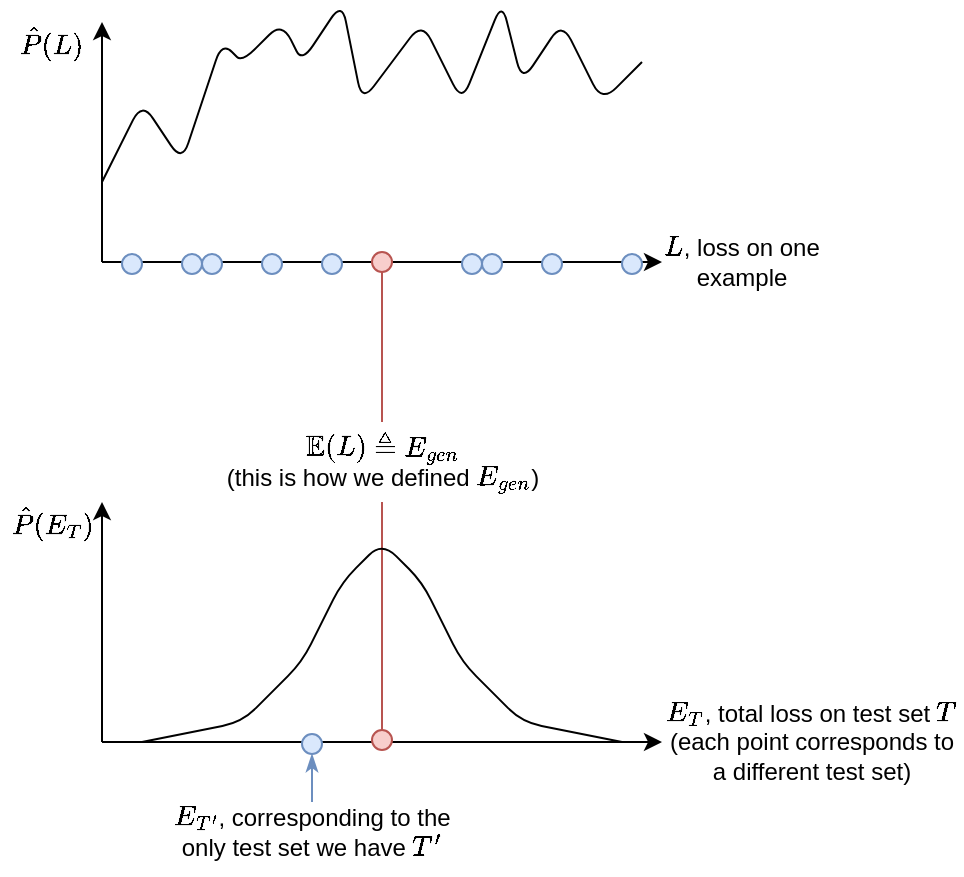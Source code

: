 <mxfile version="13.8.8" type="device"><diagram id="BoHHPV3nWvY_pOCbRz5m" name="Page-1"><mxGraphModel dx="761" dy="498" grid="1" gridSize="10" guides="1" tooltips="1" connect="1" arrows="1" fold="1" page="1" pageScale="1" pageWidth="827" pageHeight="1169" math="1" shadow="0"><root><mxCell id="0"/><mxCell id="1" parent="0"/><mxCell id="EJdMYENEqlZtZIaDguaO-1" value="" style="endArrow=classic;html=1;" edge="1" parent="1"><mxGeometry width="50" height="50" relative="1" as="geometry"><mxPoint x="80" y="240" as="sourcePoint"/><mxPoint x="360" y="240" as="targetPoint"/></mxGeometry></mxCell><mxCell id="EJdMYENEqlZtZIaDguaO-3" value="" style="endArrow=classic;html=1;" edge="1" parent="1"><mxGeometry width="50" height="50" relative="1" as="geometry"><mxPoint x="80" y="240" as="sourcePoint"/><mxPoint x="80" y="120" as="targetPoint"/></mxGeometry></mxCell><mxCell id="EJdMYENEqlZtZIaDguaO-4" value="" style="endArrow=classic;html=1;" edge="1" parent="1"><mxGeometry width="50" height="50" relative="1" as="geometry"><mxPoint x="80.0" y="480" as="sourcePoint"/><mxPoint x="360" y="480" as="targetPoint"/></mxGeometry></mxCell><mxCell id="EJdMYENEqlZtZIaDguaO-5" value="" style="endArrow=classic;html=1;" edge="1" parent="1"><mxGeometry width="50" height="50" relative="1" as="geometry"><mxPoint x="80.0" y="480" as="sourcePoint"/><mxPoint x="80.0" y="360" as="targetPoint"/></mxGeometry></mxCell><mxCell id="EJdMYENEqlZtZIaDguaO-6" value="`L`, loss on one example" style="text;html=1;strokeColor=none;fillColor=none;align=center;verticalAlign=middle;whiteSpace=wrap;rounded=0;" vertex="1" parent="1"><mxGeometry x="360" y="230" width="80" height="20" as="geometry"/></mxCell><mxCell id="EJdMYENEqlZtZIaDguaO-9" value="$$\hat P(L)$$" style="text;html=1;strokeColor=none;fillColor=none;align=center;verticalAlign=middle;whiteSpace=wrap;rounded=0;" vertex="1" parent="1"><mxGeometry x="40" y="120" width="30" height="20" as="geometry"/></mxCell><mxCell id="EJdMYENEqlZtZIaDguaO-10" value="$$\hat P(E_T)$$" style="text;html=1;strokeColor=none;fillColor=none;align=center;verticalAlign=middle;whiteSpace=wrap;rounded=0;" vertex="1" parent="1"><mxGeometry x="40" y="360" width="30" height="20" as="geometry"/></mxCell><mxCell id="EJdMYENEqlZtZIaDguaO-11" value="\(E_T\), total loss on test set \(T\)&lt;br&gt;(each point corresponds to a different test set)" style="text;html=1;strokeColor=none;fillColor=none;align=center;verticalAlign=middle;whiteSpace=wrap;rounded=0;" vertex="1" parent="1"><mxGeometry x="360" y="470" width="150" height="20" as="geometry"/></mxCell><mxCell id="EJdMYENEqlZtZIaDguaO-12" value="" style="ellipse;whiteSpace=wrap;html=1;aspect=fixed;fillColor=#f8cecc;strokeColor=#b85450;" vertex="1" parent="1"><mxGeometry x="215" y="235" width="10" height="10" as="geometry"/></mxCell><mxCell id="EJdMYENEqlZtZIaDguaO-23" value="" style="ellipse;whiteSpace=wrap;html=1;aspect=fixed;fillColor=#f8cecc;strokeColor=#b85450;" vertex="1" parent="1"><mxGeometry x="215" y="474" width="10" height="10" as="geometry"/></mxCell><mxCell id="EJdMYENEqlZtZIaDguaO-24" value="" style="endArrow=none;html=1;entryX=0.5;entryY=1;entryDx=0;entryDy=0;exitX=0.5;exitY=0;exitDx=0;exitDy=0;fillColor=#f8cecc;strokeColor=#b85450;" edge="1" parent="1" source="EJdMYENEqlZtZIaDguaO-25" target="EJdMYENEqlZtZIaDguaO-12"><mxGeometry width="50" height="50" relative="1" as="geometry"><mxPoint x="190" y="380" as="sourcePoint"/><mxPoint x="240" y="330" as="targetPoint"/></mxGeometry></mxCell><mxCell id="EJdMYENEqlZtZIaDguaO-25" value="\(\mathbb{E}(L)\) \(\triangleq E_{gen}\)&lt;br&gt;(this is how we defined \(E_{gen}\))" style="text;html=1;strokeColor=none;fillColor=none;align=center;verticalAlign=middle;whiteSpace=wrap;rounded=0;" vertex="1" parent="1"><mxGeometry x="77.5" y="320" width="285" height="40" as="geometry"/></mxCell><mxCell id="EJdMYENEqlZtZIaDguaO-26" value="" style="endArrow=none;html=1;entryX=0.5;entryY=1;entryDx=0;entryDy=0;exitX=0.5;exitY=0;exitDx=0;exitDy=0;fillColor=#f8cecc;strokeColor=#b85450;" edge="1" parent="1" source="EJdMYENEqlZtZIaDguaO-23" target="EJdMYENEqlZtZIaDguaO-25"><mxGeometry width="50" height="50" relative="1" as="geometry"><mxPoint x="220.0" y="474.0" as="sourcePoint"/><mxPoint x="220.0" y="245" as="targetPoint"/></mxGeometry></mxCell><mxCell id="EJdMYENEqlZtZIaDguaO-28" value="" style="ellipse;whiteSpace=wrap;html=1;aspect=fixed;fillColor=#dae8fc;strokeColor=#6c8ebf;" vertex="1" parent="1"><mxGeometry x="90" y="236" width="10" height="10" as="geometry"/></mxCell><mxCell id="EJdMYENEqlZtZIaDguaO-31" value="" style="ellipse;whiteSpace=wrap;html=1;aspect=fixed;fillColor=#dae8fc;strokeColor=#6c8ebf;" vertex="1" parent="1"><mxGeometry x="120" y="236" width="10" height="10" as="geometry"/></mxCell><mxCell id="EJdMYENEqlZtZIaDguaO-33" value="" style="ellipse;whiteSpace=wrap;html=1;aspect=fixed;fillColor=#dae8fc;strokeColor=#6c8ebf;" vertex="1" parent="1"><mxGeometry x="130" y="236" width="10" height="10" as="geometry"/></mxCell><mxCell id="EJdMYENEqlZtZIaDguaO-34" value="" style="ellipse;whiteSpace=wrap;html=1;aspect=fixed;fillColor=#dae8fc;strokeColor=#6c8ebf;" vertex="1" parent="1"><mxGeometry x="160" y="236" width="10" height="10" as="geometry"/></mxCell><mxCell id="EJdMYENEqlZtZIaDguaO-35" value="" style="ellipse;whiteSpace=wrap;html=1;aspect=fixed;fillColor=#dae8fc;strokeColor=#6c8ebf;" vertex="1" parent="1"><mxGeometry x="190" y="236" width="10" height="10" as="geometry"/></mxCell><mxCell id="EJdMYENEqlZtZIaDguaO-36" value="" style="ellipse;whiteSpace=wrap;html=1;aspect=fixed;fillColor=#dae8fc;strokeColor=#6c8ebf;" vertex="1" parent="1"><mxGeometry x="260" y="236" width="10" height="10" as="geometry"/></mxCell><mxCell id="EJdMYENEqlZtZIaDguaO-37" value="" style="ellipse;whiteSpace=wrap;html=1;aspect=fixed;fillColor=#dae8fc;strokeColor=#6c8ebf;" vertex="1" parent="1"><mxGeometry x="270" y="236" width="10" height="10" as="geometry"/></mxCell><mxCell id="EJdMYENEqlZtZIaDguaO-38" value="" style="ellipse;whiteSpace=wrap;html=1;aspect=fixed;fillColor=#dae8fc;strokeColor=#6c8ebf;" vertex="1" parent="1"><mxGeometry x="340" y="236" width="10" height="10" as="geometry"/></mxCell><mxCell id="EJdMYENEqlZtZIaDguaO-39" value="" style="ellipse;whiteSpace=wrap;html=1;aspect=fixed;fillColor=#dae8fc;strokeColor=#6c8ebf;" vertex="1" parent="1"><mxGeometry x="300" y="236" width="10" height="10" as="geometry"/></mxCell><mxCell id="EJdMYENEqlZtZIaDguaO-40" value="" style="ellipse;whiteSpace=wrap;html=1;aspect=fixed;fillColor=#dae8fc;strokeColor=#6c8ebf;" vertex="1" parent="1"><mxGeometry x="180" y="476" width="10" height="10" as="geometry"/></mxCell><mxCell id="EJdMYENEqlZtZIaDguaO-41" value="\(E_{T'}\), corresponding to the only test set we have \(T'\)" style="text;html=1;strokeColor=none;fillColor=none;align=center;verticalAlign=middle;whiteSpace=wrap;rounded=0;" vertex="1" parent="1"><mxGeometry x="105" y="510" width="160" height="30" as="geometry"/></mxCell><mxCell id="EJdMYENEqlZtZIaDguaO-42" value="" style="endArrow=classicThin;html=1;exitX=0.5;exitY=0;exitDx=0;exitDy=0;entryX=0.5;entryY=1;entryDx=0;entryDy=0;fillColor=#dae8fc;strokeColor=#6c8ebf;endFill=1;" edge="1" parent="1" source="EJdMYENEqlZtZIaDguaO-41" target="EJdMYENEqlZtZIaDguaO-40"><mxGeometry width="50" height="50" relative="1" as="geometry"><mxPoint x="300" y="410" as="sourcePoint"/><mxPoint x="350" y="360" as="targetPoint"/></mxGeometry></mxCell><mxCell id="EJdMYENEqlZtZIaDguaO-43" value="" style="endArrow=none;html=1;" edge="1" parent="1"><mxGeometry width="50" height="50" relative="1" as="geometry"><mxPoint x="80" y="200" as="sourcePoint"/><mxPoint x="350" y="140" as="targetPoint"/><Array as="points"><mxPoint x="100" y="160"/><mxPoint x="120" y="190"/><mxPoint x="140" y="130"/><mxPoint x="150" y="140"/><mxPoint x="170" y="120"/><mxPoint x="180" y="140"/><mxPoint x="200" y="110"/><mxPoint x="210" y="160"/><mxPoint x="240" y="120"/><mxPoint x="260" y="160"/><mxPoint x="280" y="110"/><mxPoint x="290" y="150"/><mxPoint x="310" y="120"/><mxPoint x="330" y="160"/></Array></mxGeometry></mxCell><mxCell id="EJdMYENEqlZtZIaDguaO-44" value="" style="endArrow=none;html=1;" edge="1" parent="1"><mxGeometry width="50" height="50" relative="1" as="geometry"><mxPoint x="100" y="480" as="sourcePoint"/><mxPoint x="340" y="480" as="targetPoint"/><Array as="points"><mxPoint x="150" y="470"/><mxPoint x="180" y="440"/><mxPoint x="200" y="400"/><mxPoint x="220" y="380"/><mxPoint x="240" y="400"/><mxPoint x="260" y="440"/><mxPoint x="290" y="470"/></Array></mxGeometry></mxCell></root></mxGraphModel></diagram></mxfile>